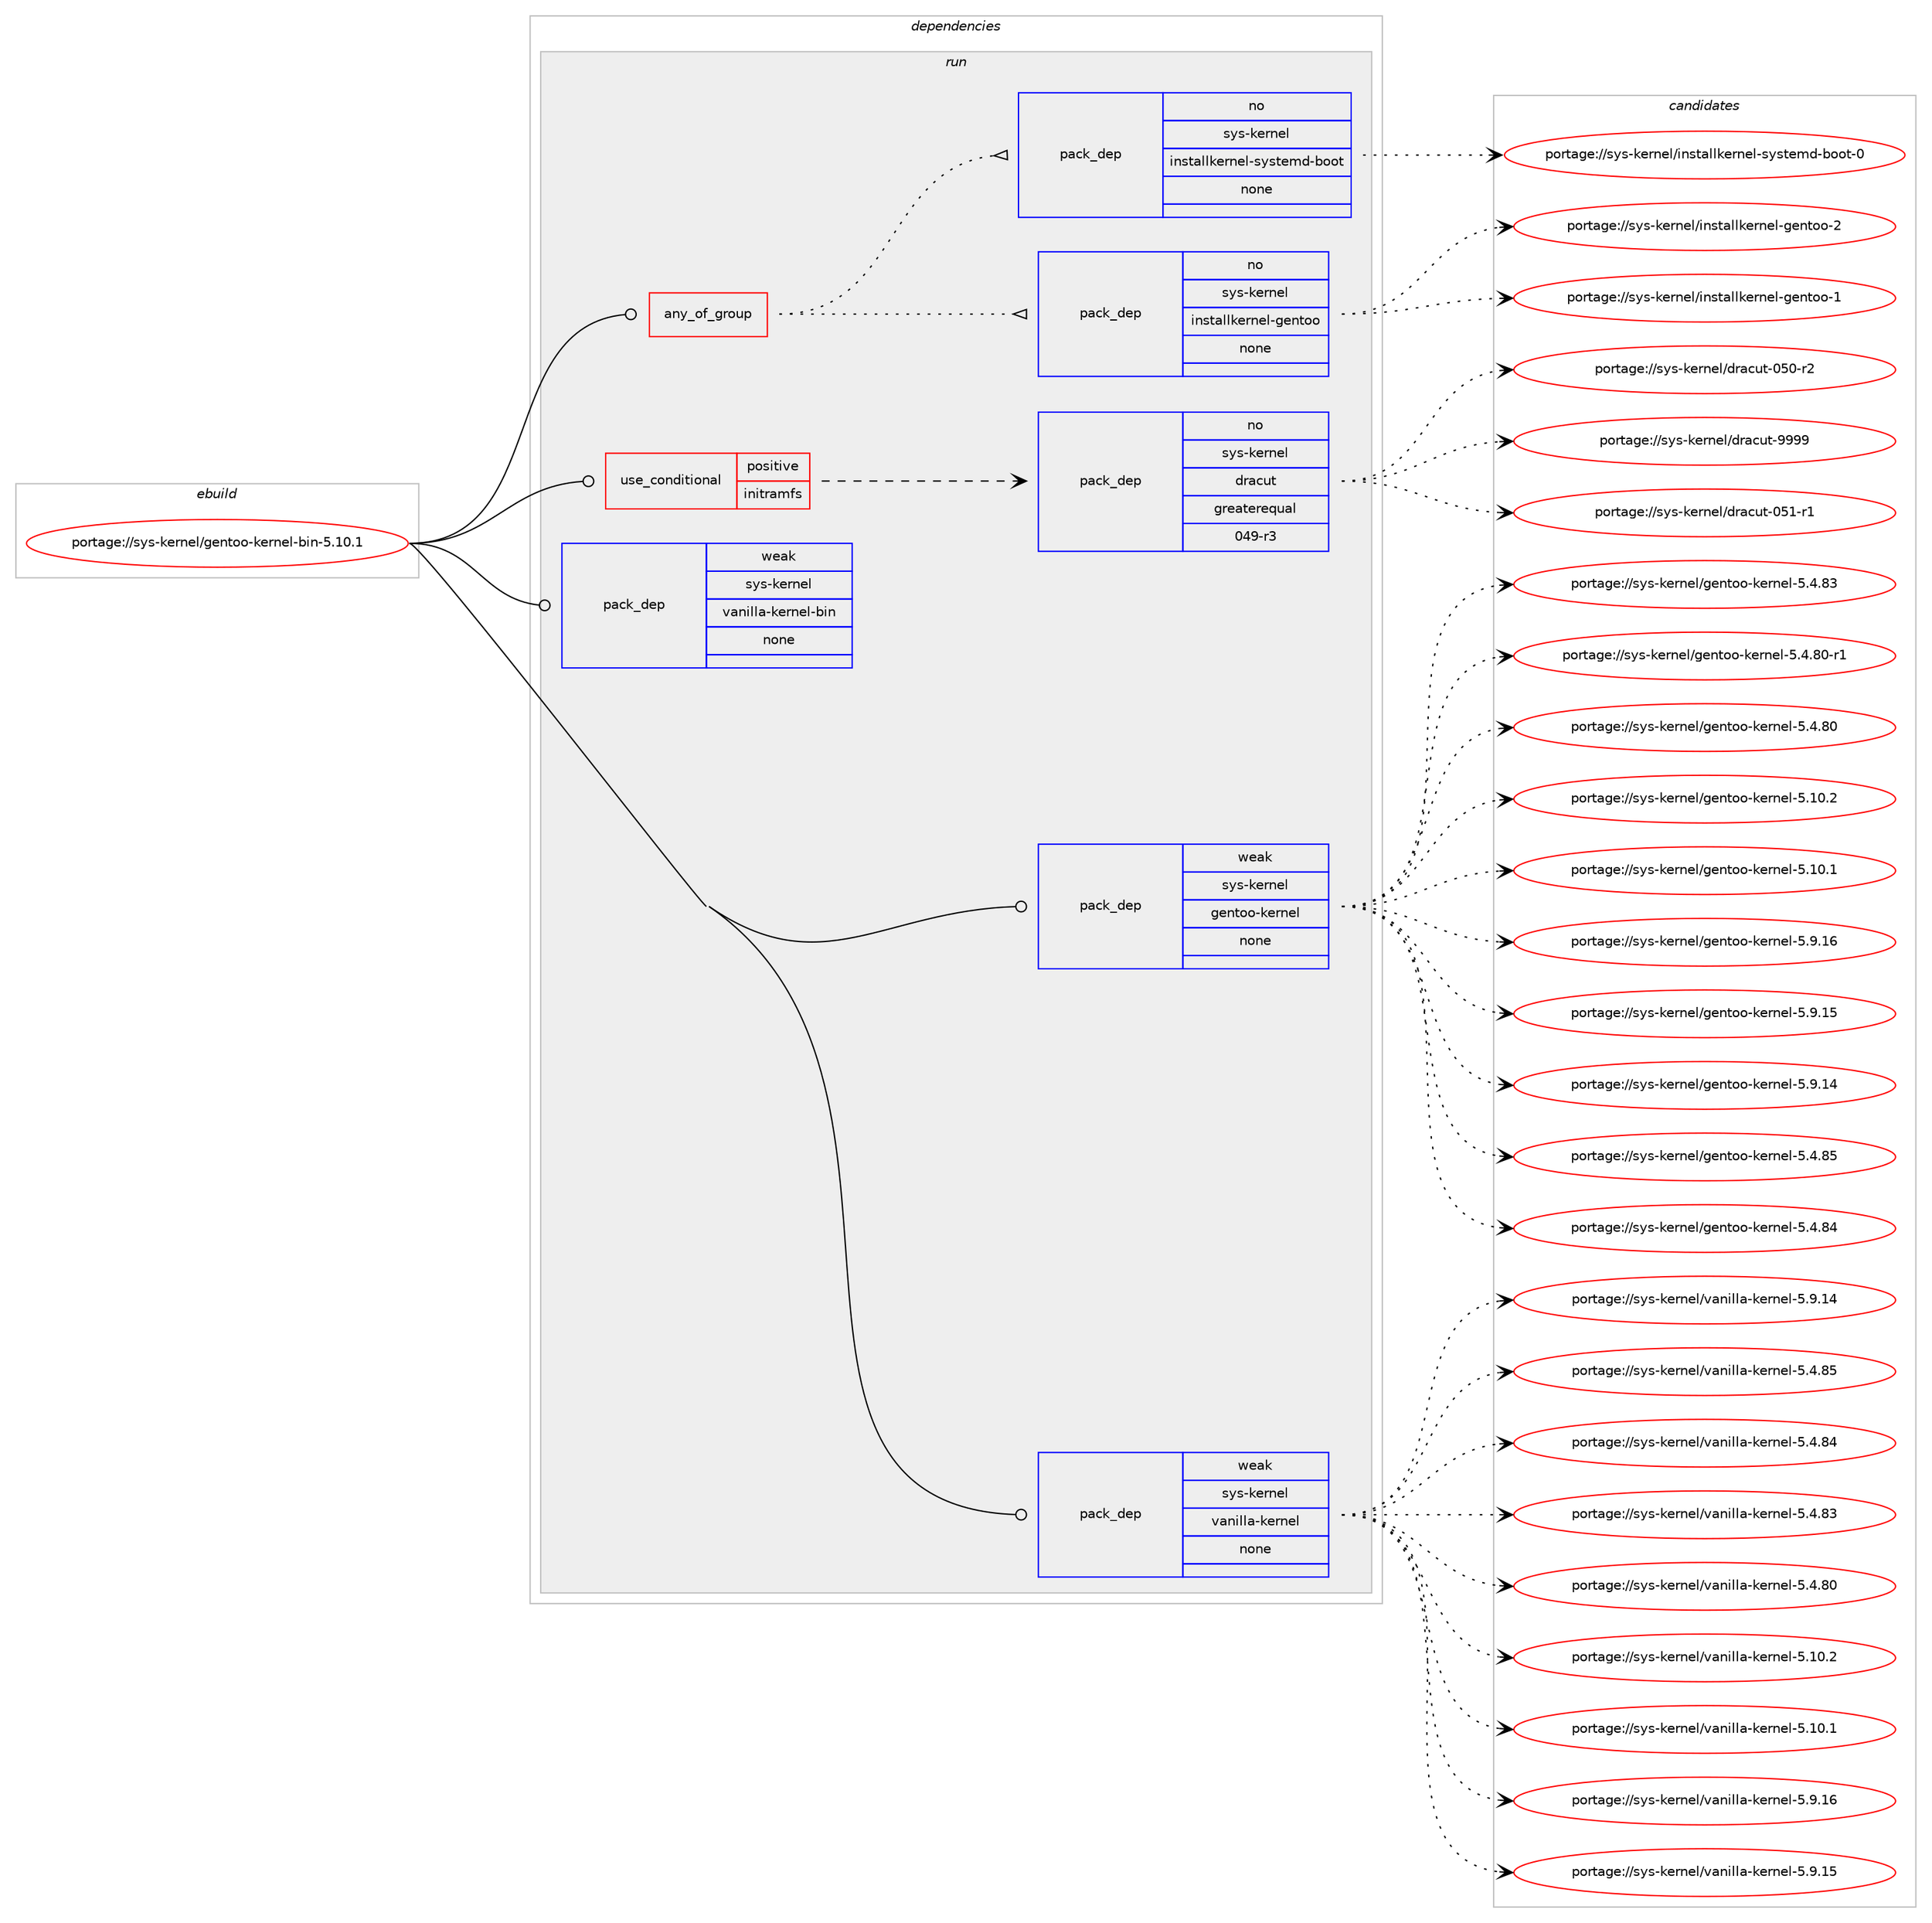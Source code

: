 digraph prolog {

# *************
# Graph options
# *************

newrank=true;
concentrate=true;
compound=true;
graph [rankdir=LR,fontname=Helvetica,fontsize=10,ranksep=1.5];#, ranksep=2.5, nodesep=0.2];
edge  [arrowhead=vee];
node  [fontname=Helvetica,fontsize=10];

# **********
# The ebuild
# **********

subgraph cluster_leftcol {
color=gray;
rank=same;
label=<<i>ebuild</i>>;
id [label="portage://sys-kernel/gentoo-kernel-bin-5.10.1", color=red, width=4, href="../sys-kernel/gentoo-kernel-bin-5.10.1.svg"];
}

# ****************
# The dependencies
# ****************

subgraph cluster_midcol {
color=gray;
label=<<i>dependencies</i>>;
subgraph cluster_compile {
fillcolor="#eeeeee";
style=filled;
label=<<i>compile</i>>;
}
subgraph cluster_compileandrun {
fillcolor="#eeeeee";
style=filled;
label=<<i>compile and run</i>>;
}
subgraph cluster_run {
fillcolor="#eeeeee";
style=filled;
label=<<i>run</i>>;
subgraph any54 {
dependency3827 [label=<<TABLE BORDER="0" CELLBORDER="1" CELLSPACING="0" CELLPADDING="4"><TR><TD CELLPADDING="10">any_of_group</TD></TR></TABLE>>, shape=none, color=red];subgraph pack2886 {
dependency3828 [label=<<TABLE BORDER="0" CELLBORDER="1" CELLSPACING="0" CELLPADDING="4" WIDTH="220"><TR><TD ROWSPAN="6" CELLPADDING="30">pack_dep</TD></TR><TR><TD WIDTH="110">no</TD></TR><TR><TD>sys-kernel</TD></TR><TR><TD>installkernel-gentoo</TD></TR><TR><TD>none</TD></TR><TR><TD></TD></TR></TABLE>>, shape=none, color=blue];
}
dependency3827:e -> dependency3828:w [weight=20,style="dotted",arrowhead="oinv"];
subgraph pack2887 {
dependency3829 [label=<<TABLE BORDER="0" CELLBORDER="1" CELLSPACING="0" CELLPADDING="4" WIDTH="220"><TR><TD ROWSPAN="6" CELLPADDING="30">pack_dep</TD></TR><TR><TD WIDTH="110">no</TD></TR><TR><TD>sys-kernel</TD></TR><TR><TD>installkernel-systemd-boot</TD></TR><TR><TD>none</TD></TR><TR><TD></TD></TR></TABLE>>, shape=none, color=blue];
}
dependency3827:e -> dependency3829:w [weight=20,style="dotted",arrowhead="oinv"];
}
id:e -> dependency3827:w [weight=20,style="solid",arrowhead="odot"];
subgraph cond887 {
dependency3830 [label=<<TABLE BORDER="0" CELLBORDER="1" CELLSPACING="0" CELLPADDING="4"><TR><TD ROWSPAN="3" CELLPADDING="10">use_conditional</TD></TR><TR><TD>positive</TD></TR><TR><TD>initramfs</TD></TR></TABLE>>, shape=none, color=red];
subgraph pack2888 {
dependency3831 [label=<<TABLE BORDER="0" CELLBORDER="1" CELLSPACING="0" CELLPADDING="4" WIDTH="220"><TR><TD ROWSPAN="6" CELLPADDING="30">pack_dep</TD></TR><TR><TD WIDTH="110">no</TD></TR><TR><TD>sys-kernel</TD></TR><TR><TD>dracut</TD></TR><TR><TD>greaterequal</TD></TR><TR><TD>049-r3</TD></TR></TABLE>>, shape=none, color=blue];
}
dependency3830:e -> dependency3831:w [weight=20,style="dashed",arrowhead="vee"];
}
id:e -> dependency3830:w [weight=20,style="solid",arrowhead="odot"];
subgraph pack2889 {
dependency3832 [label=<<TABLE BORDER="0" CELLBORDER="1" CELLSPACING="0" CELLPADDING="4" WIDTH="220"><TR><TD ROWSPAN="6" CELLPADDING="30">pack_dep</TD></TR><TR><TD WIDTH="110">weak</TD></TR><TR><TD>sys-kernel</TD></TR><TR><TD>gentoo-kernel</TD></TR><TR><TD>none</TD></TR><TR><TD></TD></TR></TABLE>>, shape=none, color=blue];
}
id:e -> dependency3832:w [weight=20,style="solid",arrowhead="odot"];
subgraph pack2890 {
dependency3833 [label=<<TABLE BORDER="0" CELLBORDER="1" CELLSPACING="0" CELLPADDING="4" WIDTH="220"><TR><TD ROWSPAN="6" CELLPADDING="30">pack_dep</TD></TR><TR><TD WIDTH="110">weak</TD></TR><TR><TD>sys-kernel</TD></TR><TR><TD>vanilla-kernel</TD></TR><TR><TD>none</TD></TR><TR><TD></TD></TR></TABLE>>, shape=none, color=blue];
}
id:e -> dependency3833:w [weight=20,style="solid",arrowhead="odot"];
subgraph pack2891 {
dependency3834 [label=<<TABLE BORDER="0" CELLBORDER="1" CELLSPACING="0" CELLPADDING="4" WIDTH="220"><TR><TD ROWSPAN="6" CELLPADDING="30">pack_dep</TD></TR><TR><TD WIDTH="110">weak</TD></TR><TR><TD>sys-kernel</TD></TR><TR><TD>vanilla-kernel-bin</TD></TR><TR><TD>none</TD></TR><TR><TD></TD></TR></TABLE>>, shape=none, color=blue];
}
id:e -> dependency3834:w [weight=20,style="solid",arrowhead="odot"];
}
}

# **************
# The candidates
# **************

subgraph cluster_choices {
rank=same;
color=gray;
label=<<i>candidates</i>>;

subgraph choice2886 {
color=black;
nodesep=1;
choice115121115451071011141101011084710511011511697108108107101114110101108451031011101161111114550 [label="portage://sys-kernel/installkernel-gentoo-2", color=red, width=4,href="../sys-kernel/installkernel-gentoo-2.svg"];
choice115121115451071011141101011084710511011511697108108107101114110101108451031011101161111114549 [label="portage://sys-kernel/installkernel-gentoo-1", color=red, width=4,href="../sys-kernel/installkernel-gentoo-1.svg"];
dependency3828:e -> choice115121115451071011141101011084710511011511697108108107101114110101108451031011101161111114550:w [style=dotted,weight="100"];
dependency3828:e -> choice115121115451071011141101011084710511011511697108108107101114110101108451031011101161111114549:w [style=dotted,weight="100"];
}
subgraph choice2887 {
color=black;
nodesep=1;
choice1151211154510710111411010110847105110115116971081081071011141101011084511512111511610110910045981111111164548 [label="portage://sys-kernel/installkernel-systemd-boot-0", color=red, width=4,href="../sys-kernel/installkernel-systemd-boot-0.svg"];
dependency3829:e -> choice1151211154510710111411010110847105110115116971081081071011141101011084511512111511610110910045981111111164548:w [style=dotted,weight="100"];
}
subgraph choice2888 {
color=black;
nodesep=1;
choice115121115451071011141101011084710011497991171164557575757 [label="portage://sys-kernel/dracut-9999", color=red, width=4,href="../sys-kernel/dracut-9999.svg"];
choice11512111545107101114110101108471001149799117116454853494511449 [label="portage://sys-kernel/dracut-051-r1", color=red, width=4,href="../sys-kernel/dracut-051-r1.svg"];
choice11512111545107101114110101108471001149799117116454853484511450 [label="portage://sys-kernel/dracut-050-r2", color=red, width=4,href="../sys-kernel/dracut-050-r2.svg"];
dependency3831:e -> choice115121115451071011141101011084710011497991171164557575757:w [style=dotted,weight="100"];
dependency3831:e -> choice11512111545107101114110101108471001149799117116454853494511449:w [style=dotted,weight="100"];
dependency3831:e -> choice11512111545107101114110101108471001149799117116454853484511450:w [style=dotted,weight="100"];
}
subgraph choice2889 {
color=black;
nodesep=1;
choice11512111545107101114110101108471031011101161111114510710111411010110845534657464954 [label="portage://sys-kernel/gentoo-kernel-5.9.16", color=red, width=4,href="../sys-kernel/gentoo-kernel-5.9.16.svg"];
choice11512111545107101114110101108471031011101161111114510710111411010110845534657464953 [label="portage://sys-kernel/gentoo-kernel-5.9.15", color=red, width=4,href="../sys-kernel/gentoo-kernel-5.9.15.svg"];
choice11512111545107101114110101108471031011101161111114510710111411010110845534657464952 [label="portage://sys-kernel/gentoo-kernel-5.9.14", color=red, width=4,href="../sys-kernel/gentoo-kernel-5.9.14.svg"];
choice11512111545107101114110101108471031011101161111114510710111411010110845534652465653 [label="portage://sys-kernel/gentoo-kernel-5.4.85", color=red, width=4,href="../sys-kernel/gentoo-kernel-5.4.85.svg"];
choice11512111545107101114110101108471031011101161111114510710111411010110845534652465652 [label="portage://sys-kernel/gentoo-kernel-5.4.84", color=red, width=4,href="../sys-kernel/gentoo-kernel-5.4.84.svg"];
choice11512111545107101114110101108471031011101161111114510710111411010110845534652465651 [label="portage://sys-kernel/gentoo-kernel-5.4.83", color=red, width=4,href="../sys-kernel/gentoo-kernel-5.4.83.svg"];
choice115121115451071011141101011084710310111011611111145107101114110101108455346524656484511449 [label="portage://sys-kernel/gentoo-kernel-5.4.80-r1", color=red, width=4,href="../sys-kernel/gentoo-kernel-5.4.80-r1.svg"];
choice11512111545107101114110101108471031011101161111114510710111411010110845534652465648 [label="portage://sys-kernel/gentoo-kernel-5.4.80", color=red, width=4,href="../sys-kernel/gentoo-kernel-5.4.80.svg"];
choice11512111545107101114110101108471031011101161111114510710111411010110845534649484650 [label="portage://sys-kernel/gentoo-kernel-5.10.2", color=red, width=4,href="../sys-kernel/gentoo-kernel-5.10.2.svg"];
choice11512111545107101114110101108471031011101161111114510710111411010110845534649484649 [label="portage://sys-kernel/gentoo-kernel-5.10.1", color=red, width=4,href="../sys-kernel/gentoo-kernel-5.10.1.svg"];
dependency3832:e -> choice11512111545107101114110101108471031011101161111114510710111411010110845534657464954:w [style=dotted,weight="100"];
dependency3832:e -> choice11512111545107101114110101108471031011101161111114510710111411010110845534657464953:w [style=dotted,weight="100"];
dependency3832:e -> choice11512111545107101114110101108471031011101161111114510710111411010110845534657464952:w [style=dotted,weight="100"];
dependency3832:e -> choice11512111545107101114110101108471031011101161111114510710111411010110845534652465653:w [style=dotted,weight="100"];
dependency3832:e -> choice11512111545107101114110101108471031011101161111114510710111411010110845534652465652:w [style=dotted,weight="100"];
dependency3832:e -> choice11512111545107101114110101108471031011101161111114510710111411010110845534652465651:w [style=dotted,weight="100"];
dependency3832:e -> choice115121115451071011141101011084710310111011611111145107101114110101108455346524656484511449:w [style=dotted,weight="100"];
dependency3832:e -> choice11512111545107101114110101108471031011101161111114510710111411010110845534652465648:w [style=dotted,weight="100"];
dependency3832:e -> choice11512111545107101114110101108471031011101161111114510710111411010110845534649484650:w [style=dotted,weight="100"];
dependency3832:e -> choice11512111545107101114110101108471031011101161111114510710111411010110845534649484649:w [style=dotted,weight="100"];
}
subgraph choice2890 {
color=black;
nodesep=1;
choice115121115451071011141101011084711897110105108108974510710111411010110845534657464954 [label="portage://sys-kernel/vanilla-kernel-5.9.16", color=red, width=4,href="../sys-kernel/vanilla-kernel-5.9.16.svg"];
choice115121115451071011141101011084711897110105108108974510710111411010110845534657464953 [label="portage://sys-kernel/vanilla-kernel-5.9.15", color=red, width=4,href="../sys-kernel/vanilla-kernel-5.9.15.svg"];
choice115121115451071011141101011084711897110105108108974510710111411010110845534657464952 [label="portage://sys-kernel/vanilla-kernel-5.9.14", color=red, width=4,href="../sys-kernel/vanilla-kernel-5.9.14.svg"];
choice115121115451071011141101011084711897110105108108974510710111411010110845534652465653 [label="portage://sys-kernel/vanilla-kernel-5.4.85", color=red, width=4,href="../sys-kernel/vanilla-kernel-5.4.85.svg"];
choice115121115451071011141101011084711897110105108108974510710111411010110845534652465652 [label="portage://sys-kernel/vanilla-kernel-5.4.84", color=red, width=4,href="../sys-kernel/vanilla-kernel-5.4.84.svg"];
choice115121115451071011141101011084711897110105108108974510710111411010110845534652465651 [label="portage://sys-kernel/vanilla-kernel-5.4.83", color=red, width=4,href="../sys-kernel/vanilla-kernel-5.4.83.svg"];
choice115121115451071011141101011084711897110105108108974510710111411010110845534652465648 [label="portage://sys-kernel/vanilla-kernel-5.4.80", color=red, width=4,href="../sys-kernel/vanilla-kernel-5.4.80.svg"];
choice115121115451071011141101011084711897110105108108974510710111411010110845534649484650 [label="portage://sys-kernel/vanilla-kernel-5.10.2", color=red, width=4,href="../sys-kernel/vanilla-kernel-5.10.2.svg"];
choice115121115451071011141101011084711897110105108108974510710111411010110845534649484649 [label="portage://sys-kernel/vanilla-kernel-5.10.1", color=red, width=4,href="../sys-kernel/vanilla-kernel-5.10.1.svg"];
dependency3833:e -> choice115121115451071011141101011084711897110105108108974510710111411010110845534657464954:w [style=dotted,weight="100"];
dependency3833:e -> choice115121115451071011141101011084711897110105108108974510710111411010110845534657464953:w [style=dotted,weight="100"];
dependency3833:e -> choice115121115451071011141101011084711897110105108108974510710111411010110845534657464952:w [style=dotted,weight="100"];
dependency3833:e -> choice115121115451071011141101011084711897110105108108974510710111411010110845534652465653:w [style=dotted,weight="100"];
dependency3833:e -> choice115121115451071011141101011084711897110105108108974510710111411010110845534652465652:w [style=dotted,weight="100"];
dependency3833:e -> choice115121115451071011141101011084711897110105108108974510710111411010110845534652465651:w [style=dotted,weight="100"];
dependency3833:e -> choice115121115451071011141101011084711897110105108108974510710111411010110845534652465648:w [style=dotted,weight="100"];
dependency3833:e -> choice115121115451071011141101011084711897110105108108974510710111411010110845534649484650:w [style=dotted,weight="100"];
dependency3833:e -> choice115121115451071011141101011084711897110105108108974510710111411010110845534649484649:w [style=dotted,weight="100"];
}
subgraph choice2891 {
color=black;
nodesep=1;
}
}

}
